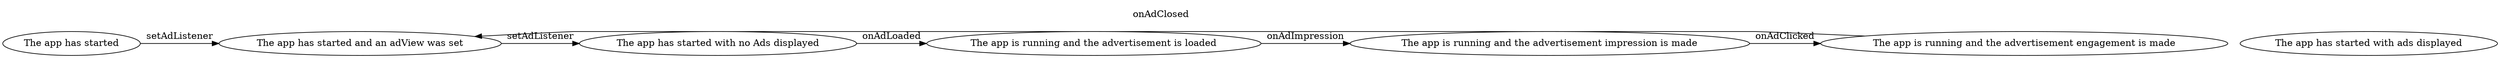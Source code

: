 digraph G {
	appstarted [label="The app has started" pos="0,5!"]
	appstarted_adview_set [label="The app has started and an adView was set" pos="0,4!"]
	appstarted_no_ads [label="The app has started with no Ads displayed" pos="0,3!"]
	apprunning_ad_loaded [label="The app is running and the advertisement is loaded" pos="0,2!"]
	appstarted_with_ads [label="The app has started with ads displayed" pos="0,1!"]
	apprunning_ad_impression [label="The app is running and the advertisement impression is made" pos="10,0!"]
	apprunning_ad_engagement [label="The app is running and the advertisement engagement is made" pos="10,2!"]
	appstarted -> appstarted_adview_set [label=setAdListener constraint=false]
	appstarted_adview_set -> appstarted_no_ads [label=setAdListener constraint=false]
	appstarted_no_ads -> apprunning_ad_loaded [label=onAdLoaded constraint=false]
	apprunning_ad_loaded -> apprunning_ad_impression [label=onAdImpression constraint=false]
	apprunning_ad_impression -> apprunning_ad_engagement [label=onAdClicked constraint=false]
	apprunning_ad_engagement -> appstarted_adview_set [label=onAdClosed constraint=false]
}
